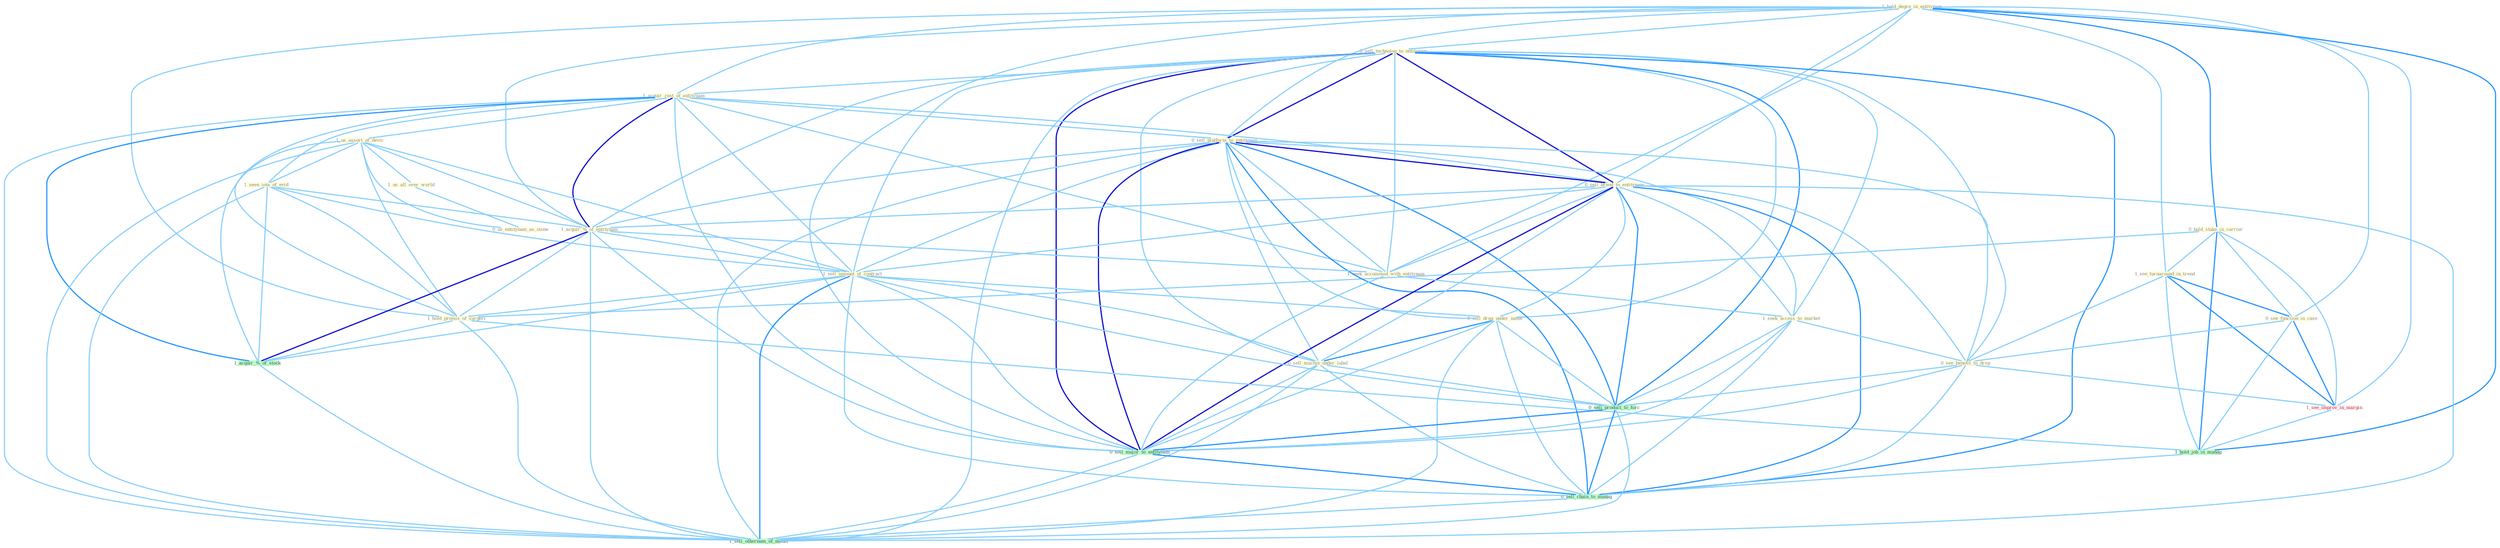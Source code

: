 Graph G{ 
    node
    [shape=polygon,style=filled,width=.5,height=.06,color="#BDFCC9",fixedsize=true,fontsize=4,
    fontcolor="#2f4f4f"];
    {node
    [color="#ffffe0", fontcolor="#8b7d6b"] "1_hold_degre_in_entitynam " "0_sell_technolog_to_entitynam " "1_acquir_rest_of_entitynam " "1_us_assort_of_devic " "0_hold_stake_in_carrier " "1_seen_iota_of_evid " "1_see_turnaround_in_trend " "0_sell_platform_to_entitynam " "0_sell_brand_to_entitynam " "1_acquir_%_of_entitynam " "1_seek_accommod_with_entitynam " "1_us_all_over_world " "1_sell_amount_of_contract " "1_seek_access_to_market " "0_us_entitynam_as_stone " "0_see_function_in_case " "0_sell_drug_under_name " "0_sell_machin_under_label " "0_see_benefit_to_drop " "1_hold_promis_of_surgeri "}
{node [color="#fff0f5", fontcolor="#b22222"] "1_see_improv_in_margin "}
edge [color="#B0E2FF"];

	"1_hold_degre_in_entitynam " -- "0_sell_technolog_to_entitynam " [w="1", color="#87cefa" ];
	"1_hold_degre_in_entitynam " -- "1_acquir_rest_of_entitynam " [w="1", color="#87cefa" ];
	"1_hold_degre_in_entitynam " -- "0_hold_stake_in_carrier " [w="2", color="#1e90ff" , len=0.8];
	"1_hold_degre_in_entitynam " -- "1_see_turnaround_in_trend " [w="1", color="#87cefa" ];
	"1_hold_degre_in_entitynam " -- "0_sell_platform_to_entitynam " [w="1", color="#87cefa" ];
	"1_hold_degre_in_entitynam " -- "0_sell_brand_to_entitynam " [w="1", color="#87cefa" ];
	"1_hold_degre_in_entitynam " -- "1_acquir_%_of_entitynam " [w="1", color="#87cefa" ];
	"1_hold_degre_in_entitynam " -- "1_seek_accommod_with_entitynam " [w="1", color="#87cefa" ];
	"1_hold_degre_in_entitynam " -- "0_see_function_in_case " [w="1", color="#87cefa" ];
	"1_hold_degre_in_entitynam " -- "1_hold_promis_of_surgeri " [w="1", color="#87cefa" ];
	"1_hold_degre_in_entitynam " -- "1_see_improv_in_margin " [w="1", color="#87cefa" ];
	"1_hold_degre_in_entitynam " -- "1_hold_job_in_manag " [w="2", color="#1e90ff" , len=0.8];
	"1_hold_degre_in_entitynam " -- "0_sell_major_to_entitynam " [w="1", color="#87cefa" ];
	"0_sell_technolog_to_entitynam " -- "1_acquir_rest_of_entitynam " [w="1", color="#87cefa" ];
	"0_sell_technolog_to_entitynam " -- "0_sell_platform_to_entitynam " [w="3", color="#0000cd" , len=0.6];
	"0_sell_technolog_to_entitynam " -- "0_sell_brand_to_entitynam " [w="3", color="#0000cd" , len=0.6];
	"0_sell_technolog_to_entitynam " -- "1_acquir_%_of_entitynam " [w="1", color="#87cefa" ];
	"0_sell_technolog_to_entitynam " -- "1_seek_accommod_with_entitynam " [w="1", color="#87cefa" ];
	"0_sell_technolog_to_entitynam " -- "1_sell_amount_of_contract " [w="1", color="#87cefa" ];
	"0_sell_technolog_to_entitynam " -- "1_seek_access_to_market " [w="1", color="#87cefa" ];
	"0_sell_technolog_to_entitynam " -- "0_sell_drug_under_name " [w="1", color="#87cefa" ];
	"0_sell_technolog_to_entitynam " -- "0_sell_machin_under_label " [w="1", color="#87cefa" ];
	"0_sell_technolog_to_entitynam " -- "0_see_benefit_to_drop " [w="1", color="#87cefa" ];
	"0_sell_technolog_to_entitynam " -- "0_sell_product_to_forc " [w="2", color="#1e90ff" , len=0.8];
	"0_sell_technolog_to_entitynam " -- "0_sell_major_to_entitynam " [w="3", color="#0000cd" , len=0.6];
	"0_sell_technolog_to_entitynam " -- "0_sell_chain_to_manag " [w="2", color="#1e90ff" , len=0.8];
	"0_sell_technolog_to_entitynam " -- "1_sell_othernum_of_model " [w="1", color="#87cefa" ];
	"1_acquir_rest_of_entitynam " -- "1_us_assort_of_devic " [w="1", color="#87cefa" ];
	"1_acquir_rest_of_entitynam " -- "1_seen_iota_of_evid " [w="1", color="#87cefa" ];
	"1_acquir_rest_of_entitynam " -- "0_sell_platform_to_entitynam " [w="1", color="#87cefa" ];
	"1_acquir_rest_of_entitynam " -- "0_sell_brand_to_entitynam " [w="1", color="#87cefa" ];
	"1_acquir_rest_of_entitynam " -- "1_acquir_%_of_entitynam " [w="3", color="#0000cd" , len=0.6];
	"1_acquir_rest_of_entitynam " -- "1_seek_accommod_with_entitynam " [w="1", color="#87cefa" ];
	"1_acquir_rest_of_entitynam " -- "1_sell_amount_of_contract " [w="1", color="#87cefa" ];
	"1_acquir_rest_of_entitynam " -- "1_hold_promis_of_surgeri " [w="1", color="#87cefa" ];
	"1_acquir_rest_of_entitynam " -- "1_acquir_%_of_stock " [w="2", color="#1e90ff" , len=0.8];
	"1_acquir_rest_of_entitynam " -- "0_sell_major_to_entitynam " [w="1", color="#87cefa" ];
	"1_acquir_rest_of_entitynam " -- "1_sell_othernum_of_model " [w="1", color="#87cefa" ];
	"1_us_assort_of_devic " -- "1_seen_iota_of_evid " [w="1", color="#87cefa" ];
	"1_us_assort_of_devic " -- "1_acquir_%_of_entitynam " [w="1", color="#87cefa" ];
	"1_us_assort_of_devic " -- "1_us_all_over_world " [w="1", color="#87cefa" ];
	"1_us_assort_of_devic " -- "1_sell_amount_of_contract " [w="1", color="#87cefa" ];
	"1_us_assort_of_devic " -- "0_us_entitynam_as_stone " [w="1", color="#87cefa" ];
	"1_us_assort_of_devic " -- "1_hold_promis_of_surgeri " [w="1", color="#87cefa" ];
	"1_us_assort_of_devic " -- "1_acquir_%_of_stock " [w="1", color="#87cefa" ];
	"1_us_assort_of_devic " -- "1_sell_othernum_of_model " [w="1", color="#87cefa" ];
	"0_hold_stake_in_carrier " -- "1_see_turnaround_in_trend " [w="1", color="#87cefa" ];
	"0_hold_stake_in_carrier " -- "0_see_function_in_case " [w="1", color="#87cefa" ];
	"0_hold_stake_in_carrier " -- "1_hold_promis_of_surgeri " [w="1", color="#87cefa" ];
	"0_hold_stake_in_carrier " -- "1_see_improv_in_margin " [w="1", color="#87cefa" ];
	"0_hold_stake_in_carrier " -- "1_hold_job_in_manag " [w="2", color="#1e90ff" , len=0.8];
	"1_seen_iota_of_evid " -- "1_acquir_%_of_entitynam " [w="1", color="#87cefa" ];
	"1_seen_iota_of_evid " -- "1_sell_amount_of_contract " [w="1", color="#87cefa" ];
	"1_seen_iota_of_evid " -- "1_hold_promis_of_surgeri " [w="1", color="#87cefa" ];
	"1_seen_iota_of_evid " -- "1_acquir_%_of_stock " [w="1", color="#87cefa" ];
	"1_seen_iota_of_evid " -- "1_sell_othernum_of_model " [w="1", color="#87cefa" ];
	"1_see_turnaround_in_trend " -- "0_see_function_in_case " [w="2", color="#1e90ff" , len=0.8];
	"1_see_turnaround_in_trend " -- "0_see_benefit_to_drop " [w="1", color="#87cefa" ];
	"1_see_turnaround_in_trend " -- "1_see_improv_in_margin " [w="2", color="#1e90ff" , len=0.8];
	"1_see_turnaround_in_trend " -- "1_hold_job_in_manag " [w="1", color="#87cefa" ];
	"0_sell_platform_to_entitynam " -- "0_sell_brand_to_entitynam " [w="3", color="#0000cd" , len=0.6];
	"0_sell_platform_to_entitynam " -- "1_acquir_%_of_entitynam " [w="1", color="#87cefa" ];
	"0_sell_platform_to_entitynam " -- "1_seek_accommod_with_entitynam " [w="1", color="#87cefa" ];
	"0_sell_platform_to_entitynam " -- "1_sell_amount_of_contract " [w="1", color="#87cefa" ];
	"0_sell_platform_to_entitynam " -- "1_seek_access_to_market " [w="1", color="#87cefa" ];
	"0_sell_platform_to_entitynam " -- "0_sell_drug_under_name " [w="1", color="#87cefa" ];
	"0_sell_platform_to_entitynam " -- "0_sell_machin_under_label " [w="1", color="#87cefa" ];
	"0_sell_platform_to_entitynam " -- "0_see_benefit_to_drop " [w="1", color="#87cefa" ];
	"0_sell_platform_to_entitynam " -- "0_sell_product_to_forc " [w="2", color="#1e90ff" , len=0.8];
	"0_sell_platform_to_entitynam " -- "0_sell_major_to_entitynam " [w="3", color="#0000cd" , len=0.6];
	"0_sell_platform_to_entitynam " -- "0_sell_chain_to_manag " [w="2", color="#1e90ff" , len=0.8];
	"0_sell_platform_to_entitynam " -- "1_sell_othernum_of_model " [w="1", color="#87cefa" ];
	"0_sell_brand_to_entitynam " -- "1_acquir_%_of_entitynam " [w="1", color="#87cefa" ];
	"0_sell_brand_to_entitynam " -- "1_seek_accommod_with_entitynam " [w="1", color="#87cefa" ];
	"0_sell_brand_to_entitynam " -- "1_sell_amount_of_contract " [w="1", color="#87cefa" ];
	"0_sell_brand_to_entitynam " -- "1_seek_access_to_market " [w="1", color="#87cefa" ];
	"0_sell_brand_to_entitynam " -- "0_sell_drug_under_name " [w="1", color="#87cefa" ];
	"0_sell_brand_to_entitynam " -- "0_sell_machin_under_label " [w="1", color="#87cefa" ];
	"0_sell_brand_to_entitynam " -- "0_see_benefit_to_drop " [w="1", color="#87cefa" ];
	"0_sell_brand_to_entitynam " -- "0_sell_product_to_forc " [w="2", color="#1e90ff" , len=0.8];
	"0_sell_brand_to_entitynam " -- "0_sell_major_to_entitynam " [w="3", color="#0000cd" , len=0.6];
	"0_sell_brand_to_entitynam " -- "0_sell_chain_to_manag " [w="2", color="#1e90ff" , len=0.8];
	"0_sell_brand_to_entitynam " -- "1_sell_othernum_of_model " [w="1", color="#87cefa" ];
	"1_acquir_%_of_entitynam " -- "1_seek_accommod_with_entitynam " [w="1", color="#87cefa" ];
	"1_acquir_%_of_entitynam " -- "1_sell_amount_of_contract " [w="1", color="#87cefa" ];
	"1_acquir_%_of_entitynam " -- "1_hold_promis_of_surgeri " [w="1", color="#87cefa" ];
	"1_acquir_%_of_entitynam " -- "1_acquir_%_of_stock " [w="3", color="#0000cd" , len=0.6];
	"1_acquir_%_of_entitynam " -- "0_sell_major_to_entitynam " [w="1", color="#87cefa" ];
	"1_acquir_%_of_entitynam " -- "1_sell_othernum_of_model " [w="1", color="#87cefa" ];
	"1_seek_accommod_with_entitynam " -- "1_seek_access_to_market " [w="1", color="#87cefa" ];
	"1_seek_accommod_with_entitynam " -- "0_sell_major_to_entitynam " [w="1", color="#87cefa" ];
	"1_us_all_over_world " -- "0_us_entitynam_as_stone " [w="1", color="#87cefa" ];
	"1_sell_amount_of_contract " -- "0_sell_drug_under_name " [w="1", color="#87cefa" ];
	"1_sell_amount_of_contract " -- "0_sell_machin_under_label " [w="1", color="#87cefa" ];
	"1_sell_amount_of_contract " -- "1_hold_promis_of_surgeri " [w="1", color="#87cefa" ];
	"1_sell_amount_of_contract " -- "1_acquir_%_of_stock " [w="1", color="#87cefa" ];
	"1_sell_amount_of_contract " -- "0_sell_product_to_forc " [w="1", color="#87cefa" ];
	"1_sell_amount_of_contract " -- "0_sell_major_to_entitynam " [w="1", color="#87cefa" ];
	"1_sell_amount_of_contract " -- "0_sell_chain_to_manag " [w="1", color="#87cefa" ];
	"1_sell_amount_of_contract " -- "1_sell_othernum_of_model " [w="2", color="#1e90ff" , len=0.8];
	"1_seek_access_to_market " -- "0_see_benefit_to_drop " [w="1", color="#87cefa" ];
	"1_seek_access_to_market " -- "0_sell_product_to_forc " [w="1", color="#87cefa" ];
	"1_seek_access_to_market " -- "0_sell_major_to_entitynam " [w="1", color="#87cefa" ];
	"1_seek_access_to_market " -- "0_sell_chain_to_manag " [w="1", color="#87cefa" ];
	"0_see_function_in_case " -- "0_see_benefit_to_drop " [w="1", color="#87cefa" ];
	"0_see_function_in_case " -- "1_see_improv_in_margin " [w="2", color="#1e90ff" , len=0.8];
	"0_see_function_in_case " -- "1_hold_job_in_manag " [w="1", color="#87cefa" ];
	"0_sell_drug_under_name " -- "0_sell_machin_under_label " [w="2", color="#1e90ff" , len=0.8];
	"0_sell_drug_under_name " -- "0_sell_product_to_forc " [w="1", color="#87cefa" ];
	"0_sell_drug_under_name " -- "0_sell_major_to_entitynam " [w="1", color="#87cefa" ];
	"0_sell_drug_under_name " -- "0_sell_chain_to_manag " [w="1", color="#87cefa" ];
	"0_sell_drug_under_name " -- "1_sell_othernum_of_model " [w="1", color="#87cefa" ];
	"0_sell_machin_under_label " -- "0_sell_product_to_forc " [w="1", color="#87cefa" ];
	"0_sell_machin_under_label " -- "0_sell_major_to_entitynam " [w="1", color="#87cefa" ];
	"0_sell_machin_under_label " -- "0_sell_chain_to_manag " [w="1", color="#87cefa" ];
	"0_sell_machin_under_label " -- "1_sell_othernum_of_model " [w="1", color="#87cefa" ];
	"0_see_benefit_to_drop " -- "1_see_improv_in_margin " [w="1", color="#87cefa" ];
	"0_see_benefit_to_drop " -- "0_sell_product_to_forc " [w="1", color="#87cefa" ];
	"0_see_benefit_to_drop " -- "0_sell_major_to_entitynam " [w="1", color="#87cefa" ];
	"0_see_benefit_to_drop " -- "0_sell_chain_to_manag " [w="1", color="#87cefa" ];
	"1_hold_promis_of_surgeri " -- "1_acquir_%_of_stock " [w="1", color="#87cefa" ];
	"1_hold_promis_of_surgeri " -- "1_hold_job_in_manag " [w="1", color="#87cefa" ];
	"1_hold_promis_of_surgeri " -- "1_sell_othernum_of_model " [w="1", color="#87cefa" ];
	"1_see_improv_in_margin " -- "1_hold_job_in_manag " [w="1", color="#87cefa" ];
	"1_acquir_%_of_stock " -- "1_sell_othernum_of_model " [w="1", color="#87cefa" ];
	"1_hold_job_in_manag " -- "0_sell_chain_to_manag " [w="1", color="#87cefa" ];
	"0_sell_product_to_forc " -- "0_sell_major_to_entitynam " [w="2", color="#1e90ff" , len=0.8];
	"0_sell_product_to_forc " -- "0_sell_chain_to_manag " [w="2", color="#1e90ff" , len=0.8];
	"0_sell_product_to_forc " -- "1_sell_othernum_of_model " [w="1", color="#87cefa" ];
	"0_sell_major_to_entitynam " -- "0_sell_chain_to_manag " [w="2", color="#1e90ff" , len=0.8];
	"0_sell_major_to_entitynam " -- "1_sell_othernum_of_model " [w="1", color="#87cefa" ];
	"0_sell_chain_to_manag " -- "1_sell_othernum_of_model " [w="1", color="#87cefa" ];
}